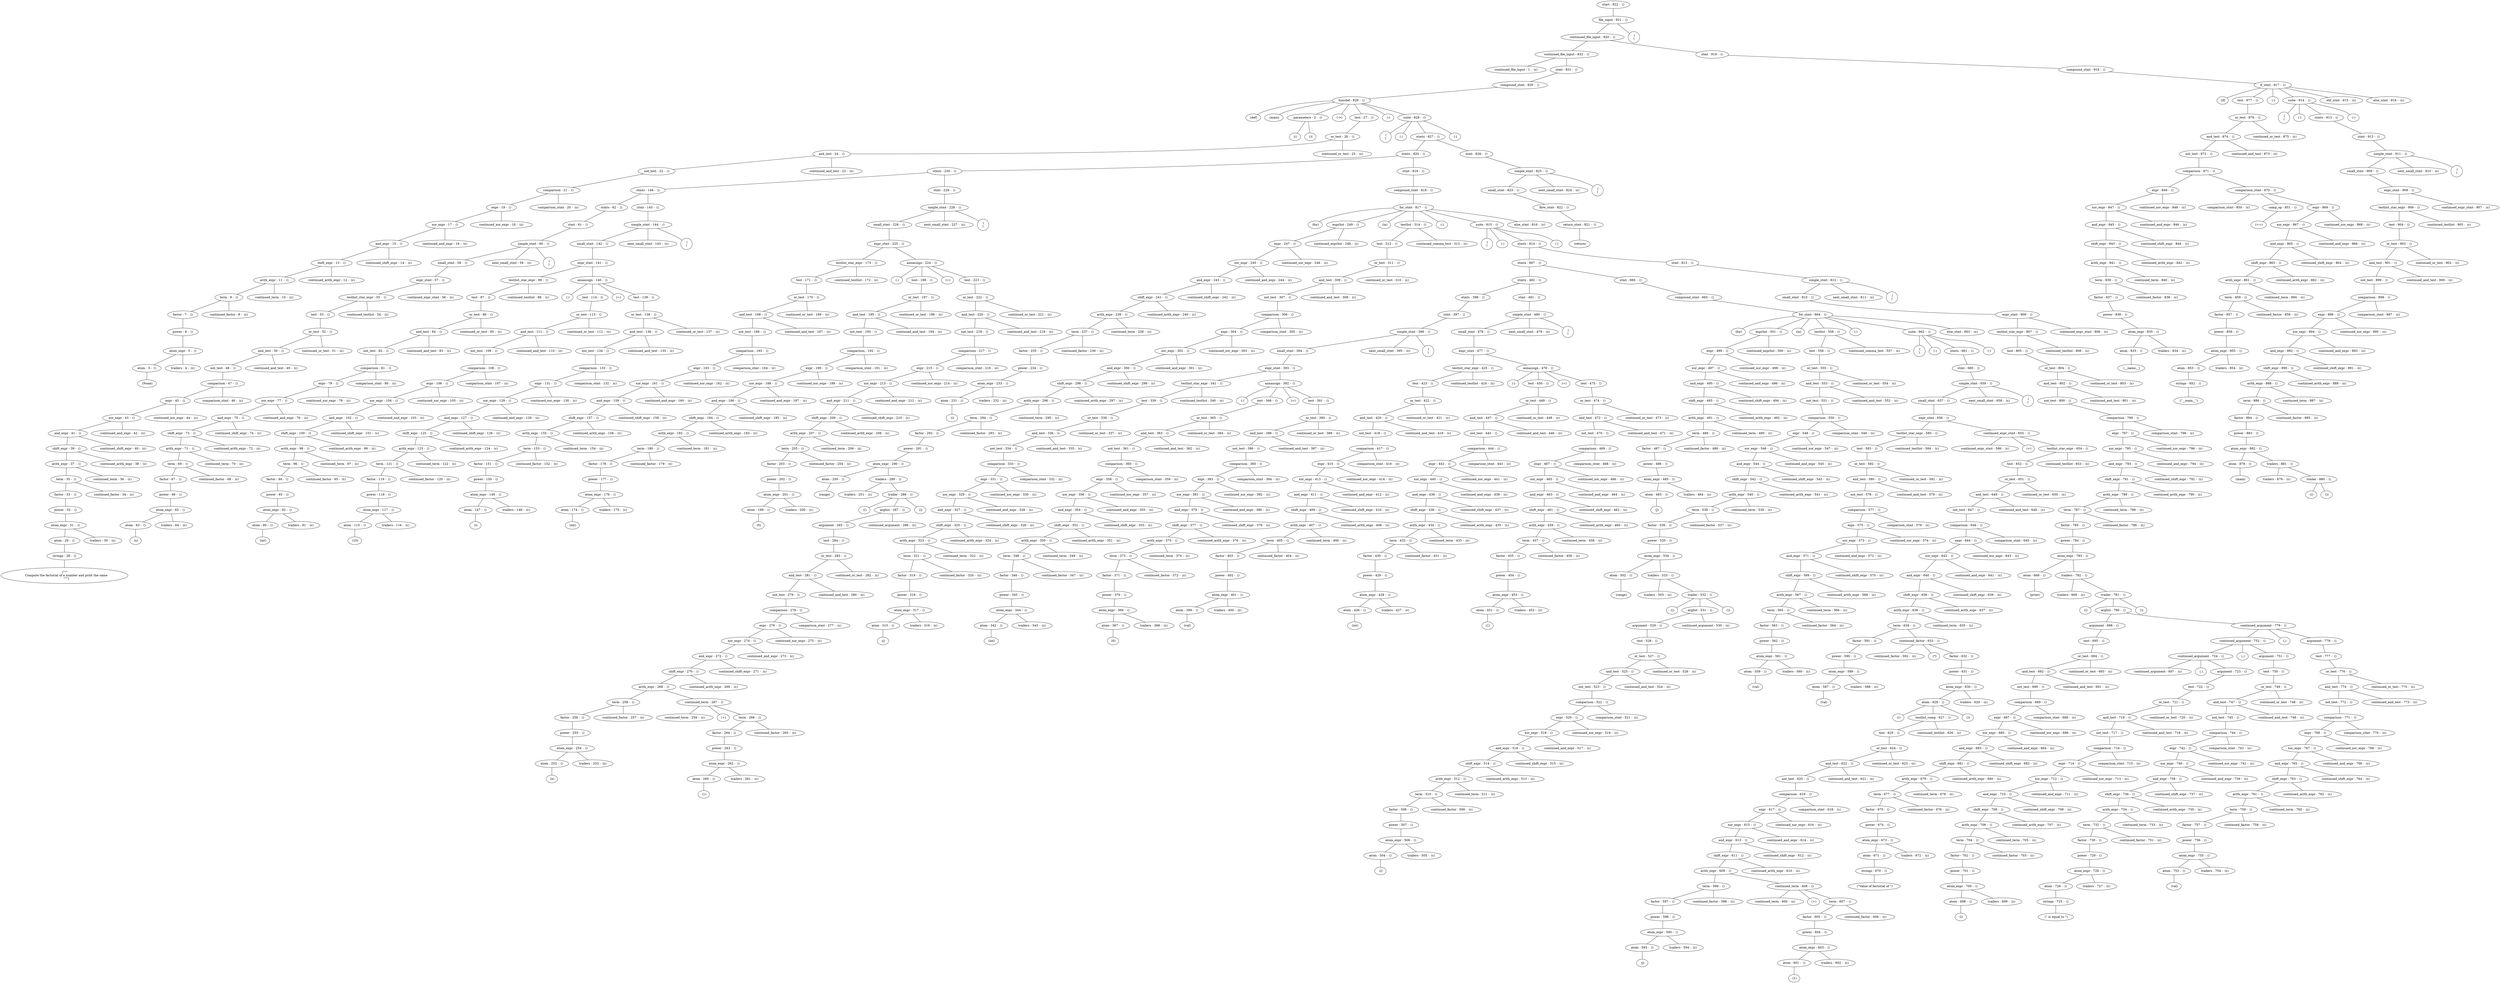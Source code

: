 Graph {
node1 [label="start - 922 -  ()"];
node2 [label="file_input - 921 -  ()"];
node3 [label="continued_file_input - 920 -  ()"];
node4 [label="continued_file_input - 832 -  ()"];
node5 [label="continued_file_input - 1 -  (ε)"];
node6 [label="stmt - 831 -  ()"];
node7 [label="compound_stmt - 830 -  ()"];
node8 [label="funcdef - 829 -  ()"];
node9 [label=" (def)"];
node10 [label=" (main)"];
node11 [label="parameters - 2 -  ()"];
node12 [label=" (()"];
node13 [label=" ())"];
node14 [label=" (->)"];
node15 [label="test - 27 -  ()"];
node16 [label="or_test - 26 -  ()"];
node17 [label="and_test - 24 -  ()"];
node18 [label="not_test - 22 -  ()"];
node19 [label="comparison - 21 -  ()"];
node20 [label="expr - 19 -  ()"];
node21 [label="xor_expr - 17 -  ()"];
node22 [label="and_expr - 15 -  ()"];
node23 [label="shift_expr - 13 -  ()"];
node24 [label="arith_expr - 11 -  ()"];
node25 [label="term - 9 -  ()"];
node26 [label="factor - 7 -  ()"];
node27 [label="power - 6 -  ()"];
node28 [label="atom_expr - 5 -  ()"];
node29 [label="atom - 3 -  ()"];
node30 [label=" (None)"];
node31 [label="trailers - 4 -  (ε)"];
node32 [label="continued_factor - 8 -  (ε)"];
node33 [label="continued_term - 10 -  (ε)"];
node34 [label="continued_arith_expr - 12 -  (ε)"];
node35 [label="continued_shift_expr - 14 -  (ε)"];
node36 [label="continued_and_expr - 16 -  (ε)"];
node37 [label="continued_xor_expr - 18 -  (ε)"];
node38 [label="comparison_stmt - 20 -  (ε)"];
node39 [label="continued_and_test - 23 -  (ε)"];
node40 [label="continued_or_test - 25 -  (ε)"];
node41 [label=" (:)"];
node42 [label="suite - 828 -  ()"];
node43 [label=" (
)"];
node44 [label=" (-)"];
node45 [label="stmts - 827 -  ()"];
node46 [label="stmts - 820 -  ()"];
node47 [label="stmts - 230 -  ()"];
node48 [label="stmts - 146 -  ()"];
node49 [label="stmts - 62 -  ()"];
node50 [label="stmt - 61 -  ()"];
node51 [label="simple_stmt - 60 -  ()"];
node52 [label="small_stmt - 58 -  ()"];
node53 [label="expr_stmt - 57 -  ()"];
node54 [label="testlist_star_expr - 55 -  ()"];
node55 [label="test - 53 -  ()"];
node56 [label="or_test - 52 -  ()"];
node57 [label="and_test - 50 -  ()"];
node58 [label="not_test - 48 -  ()"];
node59 [label="comparison - 47 -  ()"];
node60 [label="expr - 45 -  ()"];
node61 [label="xor_expr - 43 -  ()"];
node62 [label="and_expr - 41 -  ()"];
node63 [label="shift_expr - 39 -  ()"];
node64 [label="arith_expr - 37 -  ()"];
node65 [label="term - 35 -  ()"];
node66 [label="factor - 33 -  ()"];
node67 [label="power - 32 -  ()"];
node68 [label="atom_expr - 31 -  ()"];
node69 [label="atom - 29 -  ()"];
node70 [label="strings - 28 -  ()"];
node71 [label=" (&quot;&quot;&quot;
    Compute the factorial of a number and print the same
    &quot;&quot;&quot;)"];
node72 [label="trailers - 30 -  (ε)"];
node73 [label="continued_factor - 34 -  (ε)"];
node74 [label="continued_term - 36 -  (ε)"];
node75 [label="continued_arith_expr - 38 -  (ε)"];
node76 [label="continued_shift_expr - 40 -  (ε)"];
node77 [label="continued_and_expr - 42 -  (ε)"];
node78 [label="continued_xor_expr - 44 -  (ε)"];
node79 [label="comparison_stmt - 46 -  (ε)"];
node80 [label="continued_and_test - 49 -  (ε)"];
node81 [label="continued_or_test - 51 -  (ε)"];
node82 [label="continued_testlist - 54 -  (ε)"];
node83 [label="continued_expr_stmt - 56 -  (ε)"];
node84 [label="next_small_stmt - 59 -  (ε)"];
node85 [label=" (
)"];
node86 [label="stmt - 145 -  ()"];
node87 [label="simple_stmt - 144 -  ()"];
node88 [label="small_stmt - 142 -  ()"];
node89 [label="expr_stmt - 141 -  ()"];
node90 [label="testlist_star_expr - 89 -  ()"];
node91 [label="test - 87 -  ()"];
node92 [label="or_test - 86 -  ()"];
node93 [label="and_test - 84 -  ()"];
node94 [label="not_test - 82 -  ()"];
node95 [label="comparison - 81 -  ()"];
node96 [label="expr - 79 -  ()"];
node97 [label="xor_expr - 77 -  ()"];
node98 [label="and_expr - 75 -  ()"];
node99 [label="shift_expr - 73 -  ()"];
node100 [label="arith_expr - 71 -  ()"];
node101 [label="term - 69 -  ()"];
node102 [label="factor - 67 -  ()"];
node103 [label="power - 66 -  ()"];
node104 [label="atom_expr - 65 -  ()"];
node105 [label="atom - 63 -  ()"];
node106 [label=" (x)"];
node107 [label="trailers - 64 -  (ε)"];
node108 [label="continued_factor - 68 -  (ε)"];
node109 [label="continued_term - 70 -  (ε)"];
node110 [label="continued_arith_expr - 72 -  (ε)"];
node111 [label="continued_shift_expr - 74 -  (ε)"];
node112 [label="continued_and_expr - 76 -  (ε)"];
node113 [label="continued_xor_expr - 78 -  (ε)"];
node114 [label="comparison_stmt - 80 -  (ε)"];
node115 [label="continued_and_test - 83 -  (ε)"];
node116 [label="continued_or_test - 85 -  (ε)"];
node117 [label="continued_testlist - 88 -  (ε)"];
node118 [label="annassign - 140 -  ()"];
node119 [label=" (:)"];
node120 [label="test - 114 -  ()"];
node121 [label="or_test - 113 -  ()"];
node122 [label="and_test - 111 -  ()"];
node123 [label="not_test - 109 -  ()"];
node124 [label="comparison - 108 -  ()"];
node125 [label="expr - 106 -  ()"];
node126 [label="xor_expr - 104 -  ()"];
node127 [label="and_expr - 102 -  ()"];
node128 [label="shift_expr - 100 -  ()"];
node129 [label="arith_expr - 98 -  ()"];
node130 [label="term - 96 -  ()"];
node131 [label="factor - 94 -  ()"];
node132 [label="power - 93 -  ()"];
node133 [label="atom_expr - 92 -  ()"];
node134 [label="atom - 90 -  ()"];
node135 [label=" (int)"];
node136 [label="trailers - 91 -  (ε)"];
node137 [label="continued_factor - 95 -  (ε)"];
node138 [label="continued_term - 97 -  (ε)"];
node139 [label="continued_arith_expr - 99 -  (ε)"];
node140 [label="continued_shift_expr - 101 -  (ε)"];
node141 [label="continued_and_expr - 103 -  (ε)"];
node142 [label="continued_xor_expr - 105 -  (ε)"];
node143 [label="comparison_stmt - 107 -  (ε)"];
node144 [label="continued_and_test - 110 -  (ε)"];
node145 [label="continued_or_test - 112 -  (ε)"];
node146 [label=" (=)"];
node147 [label="test - 139 -  ()"];
node148 [label="or_test - 138 -  ()"];
node149 [label="and_test - 136 -  ()"];
node150 [label="not_test - 134 -  ()"];
node151 [label="comparison - 133 -  ()"];
node152 [label="expr - 131 -  ()"];
node153 [label="xor_expr - 129 -  ()"];
node154 [label="and_expr - 127 -  ()"];
node155 [label="shift_expr - 125 -  ()"];
node156 [label="arith_expr - 123 -  ()"];
node157 [label="term - 121 -  ()"];
node158 [label="factor - 119 -  ()"];
node159 [label="power - 118 -  ()"];
node160 [label="atom_expr - 117 -  ()"];
node161 [label="atom - 115 -  ()"];
node162 [label=" (10)"];
node163 [label="trailers - 116 -  (ε)"];
node164 [label="continued_factor - 120 -  (ε)"];
node165 [label="continued_term - 122 -  (ε)"];
node166 [label="continued_arith_expr - 124 -  (ε)"];
node167 [label="continued_shift_expr - 126 -  (ε)"];
node168 [label="continued_and_expr - 128 -  (ε)"];
node169 [label="continued_xor_expr - 130 -  (ε)"];
node170 [label="comparison_stmt - 132 -  (ε)"];
node171 [label="continued_and_test - 135 -  (ε)"];
node172 [label="continued_or_test - 137 -  (ε)"];
node173 [label="next_small_stmt - 143 -  (ε)"];
node174 [label=" (
)"];
node175 [label="stmt - 229 -  ()"];
node176 [label="simple_stmt - 228 -  ()"];
node177 [label="small_stmt - 226 -  ()"];
node178 [label="expr_stmt - 225 -  ()"];
node179 [label="testlist_star_expr - 173 -  ()"];
node180 [label="test - 171 -  ()"];
node181 [label="or_test - 170 -  ()"];
node182 [label="and_test - 168 -  ()"];
node183 [label="not_test - 166 -  ()"];
node184 [label="comparison - 165 -  ()"];
node185 [label="expr - 163 -  ()"];
node186 [label="xor_expr - 161 -  ()"];
node187 [label="and_expr - 159 -  ()"];
node188 [label="shift_expr - 157 -  ()"];
node189 [label="arith_expr - 155 -  ()"];
node190 [label="term - 153 -  ()"];
node191 [label="factor - 151 -  ()"];
node192 [label="power - 150 -  ()"];
node193 [label="atom_expr - 149 -  ()"];
node194 [label="atom - 147 -  ()"];
node195 [label=" (i)"];
node196 [label="trailers - 148 -  (ε)"];
node197 [label="continued_factor - 152 -  (ε)"];
node198 [label="continued_term - 154 -  (ε)"];
node199 [label="continued_arith_expr - 156 -  (ε)"];
node200 [label="continued_shift_expr - 158 -  (ε)"];
node201 [label="continued_and_expr - 160 -  (ε)"];
node202 [label="continued_xor_expr - 162 -  (ε)"];
node203 [label="comparison_stmt - 164 -  (ε)"];
node204 [label="continued_and_test - 167 -  (ε)"];
node205 [label="continued_or_test - 169 -  (ε)"];
node206 [label="continued_testlist - 172 -  (ε)"];
node207 [label="annassign - 224 -  ()"];
node208 [label=" (:)"];
node209 [label="test - 198 -  ()"];
node210 [label="or_test - 197 -  ()"];
node211 [label="and_test - 195 -  ()"];
node212 [label="not_test - 193 -  ()"];
node213 [label="comparison - 192 -  ()"];
node214 [label="expr - 190 -  ()"];
node215 [label="xor_expr - 188 -  ()"];
node216 [label="and_expr - 186 -  ()"];
node217 [label="shift_expr - 184 -  ()"];
node218 [label="arith_expr - 182 -  ()"];
node219 [label="term - 180 -  ()"];
node220 [label="factor - 178 -  ()"];
node221 [label="power - 177 -  ()"];
node222 [label="atom_expr - 176 -  ()"];
node223 [label="atom - 174 -  ()"];
node224 [label=" (int)"];
node225 [label="trailers - 175 -  (ε)"];
node226 [label="continued_factor - 179 -  (ε)"];
node227 [label="continued_term - 181 -  (ε)"];
node228 [label="continued_arith_expr - 183 -  (ε)"];
node229 [label="continued_shift_expr - 185 -  (ε)"];
node230 [label="continued_and_expr - 187 -  (ε)"];
node231 [label="continued_xor_expr - 189 -  (ε)"];
node232 [label="comparison_stmt - 191 -  (ε)"];
node233 [label="continued_and_test - 194 -  (ε)"];
node234 [label="continued_or_test - 196 -  (ε)"];
node235 [label=" (=)"];
node236 [label="test - 223 -  ()"];
node237 [label="or_test - 222 -  ()"];
node238 [label="and_test - 220 -  ()"];
node239 [label="not_test - 218 -  ()"];
node240 [label="comparison - 217 -  ()"];
node241 [label="expr - 215 -  ()"];
node242 [label="xor_expr - 213 -  ()"];
node243 [label="and_expr - 211 -  ()"];
node244 [label="shift_expr - 209 -  ()"];
node245 [label="arith_expr - 207 -  ()"];
node246 [label="term - 205 -  ()"];
node247 [label="factor - 203 -  ()"];
node248 [label="power - 202 -  ()"];
node249 [label="atom_expr - 201 -  ()"];
node250 [label="atom - 199 -  ()"];
node251 [label=" (0)"];
node252 [label="trailers - 200 -  (ε)"];
node253 [label="continued_factor - 204 -  (ε)"];
node254 [label="continued_term - 206 -  (ε)"];
node255 [label="continued_arith_expr - 208 -  (ε)"];
node256 [label="continued_shift_expr - 210 -  (ε)"];
node257 [label="continued_and_expr - 212 -  (ε)"];
node258 [label="continued_xor_expr - 214 -  (ε)"];
node259 [label="comparison_stmt - 216 -  (ε)"];
node260 [label="continued_and_test - 219 -  (ε)"];
node261 [label="continued_or_test - 221 -  (ε)"];
node262 [label="next_small_stmt - 227 -  (ε)"];
node263 [label=" (
)"];
node264 [label="stmt - 819 -  ()"];
node265 [label="compound_stmt - 818 -  ()"];
node266 [label="for_stmt - 817 -  ()"];
node267 [label=" (for)"];
node268 [label="exprlist - 249 -  ()"];
node269 [label="expr - 247 -  ()"];
node270 [label="xor_expr - 245 -  ()"];
node271 [label="and_expr - 243 -  ()"];
node272 [label="shift_expr - 241 -  ()"];
node273 [label="arith_expr - 239 -  ()"];
node274 [label="term - 237 -  ()"];
node275 [label="factor - 235 -  ()"];
node276 [label="power - 234 -  ()"];
node277 [label="atom_expr - 233 -  ()"];
node278 [label="atom - 231 -  ()"];
node279 [label=" (i)"];
node280 [label="trailers - 232 -  (ε)"];
node281 [label="continued_factor - 236 -  (ε)"];
node282 [label="continued_term - 238 -  (ε)"];
node283 [label="continued_arith_expr - 240 -  (ε)"];
node284 [label="continued_shift_expr - 242 -  (ε)"];
node285 [label="continued_and_expr - 244 -  (ε)"];
node286 [label="continued_xor_expr - 246 -  (ε)"];
node287 [label="continued_exprlist - 248 -  (ε)"];
node288 [label=" (in)"];
node289 [label="testlist - 314 -  ()"];
node290 [label="test - 312 -  ()"];
node291 [label="or_test - 311 -  ()"];
node292 [label="and_test - 309 -  ()"];
node293 [label="not_test - 307 -  ()"];
node294 [label="comparison - 306 -  ()"];
node295 [label="expr - 304 -  ()"];
node296 [label="xor_expr - 302 -  ()"];
node297 [label="and_expr - 300 -  ()"];
node298 [label="shift_expr - 298 -  ()"];
node299 [label="arith_expr - 296 -  ()"];
node300 [label="term - 294 -  ()"];
node301 [label="factor - 292 -  ()"];
node302 [label="power - 291 -  ()"];
node303 [label="atom_expr - 290 -  ()"];
node304 [label="atom - 250 -  ()"];
node305 [label=" (range)"];
node306 [label="trailers - 289 -  ()"];
node307 [label="trailers - 251 -  (ε)"];
node308 [label="trailer - 288 -  ()"];
node309 [label=" (()"];
node310 [label="arglist - 287 -  ()"];
node311 [label="argument - 285 -  ()"];
node312 [label="test - 284 -  ()"];
node313 [label="or_test - 283 -  ()"];
node314 [label="and_test - 281 -  ()"];
node315 [label="not_test - 279 -  ()"];
node316 [label="comparison - 278 -  ()"];
node317 [label="expr - 276 -  ()"];
node318 [label="xor_expr - 274 -  ()"];
node319 [label="and_expr - 272 -  ()"];
node320 [label="shift_expr - 270 -  ()"];
node321 [label="arith_expr - 268 -  ()"];
node322 [label="term - 258 -  ()"];
node323 [label="factor - 256 -  ()"];
node324 [label="power - 255 -  ()"];
node325 [label="atom_expr - 254 -  ()"];
node326 [label="atom - 252 -  ()"];
node327 [label=" (x)"];
node328 [label="trailers - 253 -  (ε)"];
node329 [label="continued_factor - 257 -  (ε)"];
node330 [label="continued_term - 267 -  ()"];
node331 [label="continued_term - 259 -  (ε)"];
node332 [label=" (+)"];
node333 [label="term - 266 -  ()"];
node334 [label="factor - 264 -  ()"];
node335 [label="power - 263 -  ()"];
node336 [label="atom_expr - 262 -  ()"];
node337 [label="atom - 260 -  ()"];
node338 [label=" (1)"];
node339 [label="trailers - 261 -  (ε)"];
node340 [label="continued_factor - 265 -  (ε)"];
node341 [label="continued_arith_expr - 269 -  (ε)"];
node342 [label="continued_shift_expr - 271 -  (ε)"];
node343 [label="continued_and_expr - 273 -  (ε)"];
node344 [label="continued_xor_expr - 275 -  (ε)"];
node345 [label="comparison_stmt - 277 -  (ε)"];
node346 [label="continued_and_test - 280 -  (ε)"];
node347 [label="continued_or_test - 282 -  (ε)"];
node348 [label="continued_argument - 286 -  (ε)"];
node349 [label=" ())"];
node350 [label="continued_factor - 293 -  (ε)"];
node351 [label="continued_term - 295 -  (ε)"];
node352 [label="continued_arith_expr - 297 -  (ε)"];
node353 [label="continued_shift_expr - 299 -  (ε)"];
node354 [label="continued_and_expr - 301 -  (ε)"];
node355 [label="continued_xor_expr - 303 -  (ε)"];
node356 [label="comparison_stmt - 305 -  (ε)"];
node357 [label="continued_and_test - 308 -  (ε)"];
node358 [label="continued_or_test - 310 -  (ε)"];
node359 [label="continued_comma_test - 313 -  (ε)"];
node360 [label=" (:)"];
node361 [label="suite - 815 -  ()"];
node362 [label=" (
)"];
node363 [label=" (-)"];
node364 [label="stmts - 814 -  ()"];
node365 [label="stmts - 667 -  ()"];
node366 [label="stmts - 482 -  ()"];
node367 [label="stmts - 398 -  ()"];
node368 [label="stmt - 397 -  ()"];
node369 [label="simple_stmt - 396 -  ()"];
node370 [label="small_stmt - 394 -  ()"];
node371 [label="expr_stmt - 393 -  ()"];
node372 [label="testlist_star_expr - 341 -  ()"];
node373 [label="test - 339 -  ()"];
node374 [label="or_test - 338 -  ()"];
node375 [label="and_test - 336 -  ()"];
node376 [label="not_test - 334 -  ()"];
node377 [label="comparison - 333 -  ()"];
node378 [label="expr - 331 -  ()"];
node379 [label="xor_expr - 329 -  ()"];
node380 [label="and_expr - 327 -  ()"];
node381 [label="shift_expr - 325 -  ()"];
node382 [label="arith_expr - 323 -  ()"];
node383 [label="term - 321 -  ()"];
node384 [label="factor - 319 -  ()"];
node385 [label="power - 318 -  ()"];
node386 [label="atom_expr - 317 -  ()"];
node387 [label="atom - 315 -  ()"];
node388 [label=" (j)"];
node389 [label="trailers - 316 -  (ε)"];
node390 [label="continued_factor - 320 -  (ε)"];
node391 [label="continued_term - 322 -  (ε)"];
node392 [label="continued_arith_expr - 324 -  (ε)"];
node393 [label="continued_shift_expr - 326 -  (ε)"];
node394 [label="continued_and_expr - 328 -  (ε)"];
node395 [label="continued_xor_expr - 330 -  (ε)"];
node396 [label="comparison_stmt - 332 -  (ε)"];
node397 [label="continued_and_test - 335 -  (ε)"];
node398 [label="continued_or_test - 337 -  (ε)"];
node399 [label="continued_testlist - 340 -  (ε)"];
node400 [label="annassign - 392 -  ()"];
node401 [label=" (:)"];
node402 [label="test - 366 -  ()"];
node403 [label="or_test - 365 -  ()"];
node404 [label="and_test - 363 -  ()"];
node405 [label="not_test - 361 -  ()"];
node406 [label="comparison - 360 -  ()"];
node407 [label="expr - 358 -  ()"];
node408 [label="xor_expr - 356 -  ()"];
node409 [label="and_expr - 354 -  ()"];
node410 [label="shift_expr - 352 -  ()"];
node411 [label="arith_expr - 350 -  ()"];
node412 [label="term - 348 -  ()"];
node413 [label="factor - 346 -  ()"];
node414 [label="power - 345 -  ()"];
node415 [label="atom_expr - 344 -  ()"];
node416 [label="atom - 342 -  ()"];
node417 [label=" (int)"];
node418 [label="trailers - 343 -  (ε)"];
node419 [label="continued_factor - 347 -  (ε)"];
node420 [label="continued_term - 349 -  (ε)"];
node421 [label="continued_arith_expr - 351 -  (ε)"];
node422 [label="continued_shift_expr - 353 -  (ε)"];
node423 [label="continued_and_expr - 355 -  (ε)"];
node424 [label="continued_xor_expr - 357 -  (ε)"];
node425 [label="comparison_stmt - 359 -  (ε)"];
node426 [label="continued_and_test - 362 -  (ε)"];
node427 [label="continued_or_test - 364 -  (ε)"];
node428 [label=" (=)"];
node429 [label="test - 391 -  ()"];
node430 [label="or_test - 390 -  ()"];
node431 [label="and_test - 388 -  ()"];
node432 [label="not_test - 386 -  ()"];
node433 [label="comparison - 385 -  ()"];
node434 [label="expr - 383 -  ()"];
node435 [label="xor_expr - 381 -  ()"];
node436 [label="and_expr - 379 -  ()"];
node437 [label="shift_expr - 377 -  ()"];
node438 [label="arith_expr - 375 -  ()"];
node439 [label="term - 373 -  ()"];
node440 [label="factor - 371 -  ()"];
node441 [label="power - 370 -  ()"];
node442 [label="atom_expr - 369 -  ()"];
node443 [label="atom - 367 -  ()"];
node444 [label=" (0)"];
node445 [label="trailers - 368 -  (ε)"];
node446 [label="continued_factor - 372 -  (ε)"];
node447 [label="continued_term - 374 -  (ε)"];
node448 [label="continued_arith_expr - 376 -  (ε)"];
node449 [label="continued_shift_expr - 378 -  (ε)"];
node450 [label="continued_and_expr - 380 -  (ε)"];
node451 [label="continued_xor_expr - 382 -  (ε)"];
node452 [label="comparison_stmt - 384 -  (ε)"];
node453 [label="continued_and_test - 387 -  (ε)"];
node454 [label="continued_or_test - 389 -  (ε)"];
node455 [label="next_small_stmt - 395 -  (ε)"];
node456 [label=" (
)"];
node457 [label="stmt - 481 -  ()"];
node458 [label="simple_stmt - 480 -  ()"];
node459 [label="small_stmt - 478 -  ()"];
node460 [label="expr_stmt - 477 -  ()"];
node461 [label="testlist_star_expr - 425 -  ()"];
node462 [label="test - 423 -  ()"];
node463 [label="or_test - 422 -  ()"];
node464 [label="and_test - 420 -  ()"];
node465 [label="not_test - 418 -  ()"];
node466 [label="comparison - 417 -  ()"];
node467 [label="expr - 415 -  ()"];
node468 [label="xor_expr - 413 -  ()"];
node469 [label="and_expr - 411 -  ()"];
node470 [label="shift_expr - 409 -  ()"];
node471 [label="arith_expr - 407 -  ()"];
node472 [label="term - 405 -  ()"];
node473 [label="factor - 403 -  ()"];
node474 [label="power - 402 -  ()"];
node475 [label="atom_expr - 401 -  ()"];
node476 [label="atom - 399 -  ()"];
node477 [label=" (val)"];
node478 [label="trailers - 400 -  (ε)"];
node479 [label="continued_factor - 404 -  (ε)"];
node480 [label="continued_term - 406 -  (ε)"];
node481 [label="continued_arith_expr - 408 -  (ε)"];
node482 [label="continued_shift_expr - 410 -  (ε)"];
node483 [label="continued_and_expr - 412 -  (ε)"];
node484 [label="continued_xor_expr - 414 -  (ε)"];
node485 [label="comparison_stmt - 416 -  (ε)"];
node486 [label="continued_and_test - 419 -  (ε)"];
node487 [label="continued_or_test - 421 -  (ε)"];
node488 [label="continued_testlist - 424 -  (ε)"];
node489 [label="annassign - 476 -  ()"];
node490 [label=" (:)"];
node491 [label="test - 450 -  ()"];
node492 [label="or_test - 449 -  ()"];
node493 [label="and_test - 447 -  ()"];
node494 [label="not_test - 445 -  ()"];
node495 [label="comparison - 444 -  ()"];
node496 [label="expr - 442 -  ()"];
node497 [label="xor_expr - 440 -  ()"];
node498 [label="and_expr - 438 -  ()"];
node499 [label="shift_expr - 436 -  ()"];
node500 [label="arith_expr - 434 -  ()"];
node501 [label="term - 432 -  ()"];
node502 [label="factor - 430 -  ()"];
node503 [label="power - 429 -  ()"];
node504 [label="atom_expr - 428 -  ()"];
node505 [label="atom - 426 -  ()"];
node506 [label=" (int)"];
node507 [label="trailers - 427 -  (ε)"];
node508 [label="continued_factor - 431 -  (ε)"];
node509 [label="continued_term - 433 -  (ε)"];
node510 [label="continued_arith_expr - 435 -  (ε)"];
node511 [label="continued_shift_expr - 437 -  (ε)"];
node512 [label="continued_and_expr - 439 -  (ε)"];
node513 [label="continued_xor_expr - 441 -  (ε)"];
node514 [label="comparison_stmt - 443 -  (ε)"];
node515 [label="continued_and_test - 446 -  (ε)"];
node516 [label="continued_or_test - 448 -  (ε)"];
node517 [label=" (=)"];
node518 [label="test - 475 -  ()"];
node519 [label="or_test - 474 -  ()"];
node520 [label="and_test - 472 -  ()"];
node521 [label="not_test - 470 -  ()"];
node522 [label="comparison - 469 -  ()"];
node523 [label="expr - 467 -  ()"];
node524 [label="xor_expr - 465 -  ()"];
node525 [label="and_expr - 463 -  ()"];
node526 [label="shift_expr - 461 -  ()"];
node527 [label="arith_expr - 459 -  ()"];
node528 [label="term - 457 -  ()"];
node529 [label="factor - 455 -  ()"];
node530 [label="power - 454 -  ()"];
node531 [label="atom_expr - 453 -  ()"];
node532 [label="atom - 451 -  ()"];
node533 [label=" (1)"];
node534 [label="trailers - 452 -  (ε)"];
node535 [label="continued_factor - 456 -  (ε)"];
node536 [label="continued_term - 458 -  (ε)"];
node537 [label="continued_arith_expr - 460 -  (ε)"];
node538 [label="continued_shift_expr - 462 -  (ε)"];
node539 [label="continued_and_expr - 464 -  (ε)"];
node540 [label="continued_xor_expr - 466 -  (ε)"];
node541 [label="comparison_stmt - 468 -  (ε)"];
node542 [label="continued_and_test - 471 -  (ε)"];
node543 [label="continued_or_test - 473 -  (ε)"];
node544 [label="next_small_stmt - 479 -  (ε)"];
node545 [label=" (
)"];
node546 [label="stmt - 666 -  ()"];
node547 [label="compound_stmt - 665 -  ()"];
node548 [label="for_stmt - 664 -  ()"];
node549 [label=" (for)"];
node550 [label="exprlist - 501 -  ()"];
node551 [label="expr - 499 -  ()"];
node552 [label="xor_expr - 497 -  ()"];
node553 [label="and_expr - 495 -  ()"];
node554 [label="shift_expr - 493 -  ()"];
node555 [label="arith_expr - 491 -  ()"];
node556 [label="term - 489 -  ()"];
node557 [label="factor - 487 -  ()"];
node558 [label="power - 486 -  ()"];
node559 [label="atom_expr - 485 -  ()"];
node560 [label="atom - 483 -  ()"];
node561 [label=" (j)"];
node562 [label="trailers - 484 -  (ε)"];
node563 [label="continued_factor - 488 -  (ε)"];
node564 [label="continued_term - 490 -  (ε)"];
node565 [label="continued_arith_expr - 492 -  (ε)"];
node566 [label="continued_shift_expr - 494 -  (ε)"];
node567 [label="continued_and_expr - 496 -  (ε)"];
node568 [label="continued_xor_expr - 498 -  (ε)"];
node569 [label="continued_exprlist - 500 -  (ε)"];
node570 [label=" (in)"];
node571 [label="testlist - 558 -  ()"];
node572 [label="test - 556 -  ()"];
node573 [label="or_test - 555 -  ()"];
node574 [label="and_test - 553 -  ()"];
node575 [label="not_test - 551 -  ()"];
node576 [label="comparison - 550 -  ()"];
node577 [label="expr - 548 -  ()"];
node578 [label="xor_expr - 546 -  ()"];
node579 [label="and_expr - 544 -  ()"];
node580 [label="shift_expr - 542 -  ()"];
node581 [label="arith_expr - 540 -  ()"];
node582 [label="term - 538 -  ()"];
node583 [label="factor - 536 -  ()"];
node584 [label="power - 535 -  ()"];
node585 [label="atom_expr - 534 -  ()"];
node586 [label="atom - 502 -  ()"];
node587 [label=" (range)"];
node588 [label="trailers - 533 -  ()"];
node589 [label="trailers - 503 -  (ε)"];
node590 [label="trailer - 532 -  ()"];
node591 [label=" (()"];
node592 [label="arglist - 531 -  ()"];
node593 [label="argument - 529 -  ()"];
node594 [label="test - 528 -  ()"];
node595 [label="or_test - 527 -  ()"];
node596 [label="and_test - 525 -  ()"];
node597 [label="not_test - 523 -  ()"];
node598 [label="comparison - 522 -  ()"];
node599 [label="expr - 520 -  ()"];
node600 [label="xor_expr - 518 -  ()"];
node601 [label="and_expr - 516 -  ()"];
node602 [label="shift_expr - 514 -  ()"];
node603 [label="arith_expr - 512 -  ()"];
node604 [label="term - 510 -  ()"];
node605 [label="factor - 508 -  ()"];
node606 [label="power - 507 -  ()"];
node607 [label="atom_expr - 506 -  ()"];
node608 [label="atom - 504 -  ()"];
node609 [label=" (i)"];
node610 [label="trailers - 505 -  (ε)"];
node611 [label="continued_factor - 509 -  (ε)"];
node612 [label="continued_term - 511 -  (ε)"];
node613 [label="continued_arith_expr - 513 -  (ε)"];
node614 [label="continued_shift_expr - 515 -  (ε)"];
node615 [label="continued_and_expr - 517 -  (ε)"];
node616 [label="continued_xor_expr - 519 -  (ε)"];
node617 [label="comparison_stmt - 521 -  (ε)"];
node618 [label="continued_and_test - 524 -  (ε)"];
node619 [label="continued_or_test - 526 -  (ε)"];
node620 [label="continued_argument - 530 -  (ε)"];
node621 [label=" ())"];
node622 [label="continued_factor - 537 -  (ε)"];
node623 [label="continued_term - 539 -  (ε)"];
node624 [label="continued_arith_expr - 541 -  (ε)"];
node625 [label="continued_shift_expr - 543 -  (ε)"];
node626 [label="continued_and_expr - 545 -  (ε)"];
node627 [label="continued_xor_expr - 547 -  (ε)"];
node628 [label="comparison_stmt - 549 -  (ε)"];
node629 [label="continued_and_test - 552 -  (ε)"];
node630 [label="continued_or_test - 554 -  (ε)"];
node631 [label="continued_comma_test - 557 -  (ε)"];
node632 [label=" (:)"];
node633 [label="suite - 662 -  ()"];
node634 [label=" (
)"];
node635 [label=" (-)"];
node636 [label="stmts - 661 -  ()"];
node637 [label="stmt - 660 -  ()"];
node638 [label="simple_stmt - 659 -  ()"];
node639 [label="small_stmt - 657 -  ()"];
node640 [label="expr_stmt - 656 -  ()"];
node641 [label="testlist_star_expr - 585 -  ()"];
node642 [label="test - 583 -  ()"];
node643 [label="or_test - 582 -  ()"];
node644 [label="and_test - 580 -  ()"];
node645 [label="not_test - 578 -  ()"];
node646 [label="comparison - 577 -  ()"];
node647 [label="expr - 575 -  ()"];
node648 [label="xor_expr - 573 -  ()"];
node649 [label="and_expr - 571 -  ()"];
node650 [label="shift_expr - 569 -  ()"];
node651 [label="arith_expr - 567 -  ()"];
node652 [label="term - 565 -  ()"];
node653 [label="factor - 563 -  ()"];
node654 [label="power - 562 -  ()"];
node655 [label="atom_expr - 561 -  ()"];
node656 [label="atom - 559 -  ()"];
node657 [label=" (val)"];
node658 [label="trailers - 560 -  (ε)"];
node659 [label="continued_factor - 564 -  (ε)"];
node660 [label="continued_term - 566 -  (ε)"];
node661 [label="continued_arith_expr - 568 -  (ε)"];
node662 [label="continued_shift_expr - 570 -  (ε)"];
node663 [label="continued_and_expr - 572 -  (ε)"];
node664 [label="continued_xor_expr - 574 -  (ε)"];
node665 [label="comparison_stmt - 576 -  (ε)"];
node666 [label="continued_and_test - 579 -  (ε)"];
node667 [label="continued_or_test - 581 -  (ε)"];
node668 [label="continued_testlist - 584 -  (ε)"];
node669 [label="continued_expr_stmt - 655 -  ()"];
node670 [label="continued_expr_stmt - 586 -  (ε)"];
node671 [label=" (=)"];
node672 [label="testlist_star_expr - 654 -  ()"];
node673 [label="test - 652 -  ()"];
node674 [label="or_test - 651 -  ()"];
node675 [label="and_test - 649 -  ()"];
node676 [label="not_test - 647 -  ()"];
node677 [label="comparison - 646 -  ()"];
node678 [label="expr - 644 -  ()"];
node679 [label="xor_expr - 642 -  ()"];
node680 [label="and_expr - 640 -  ()"];
node681 [label="shift_expr - 638 -  ()"];
node682 [label="arith_expr - 636 -  ()"];
node683 [label="term - 634 -  ()"];
node684 [label="factor - 591 -  ()"];
node685 [label="power - 590 -  ()"];
node686 [label="atom_expr - 589 -  ()"];
node687 [label="atom - 587 -  ()"];
node688 [label=" (val)"];
node689 [label="trailers - 588 -  (ε)"];
node690 [label="continued_factor - 633 -  ()"];
node691 [label="continued_factor - 592 -  (ε)"];
node692 [label=" (*)"];
node693 [label="factor - 632 -  ()"];
node694 [label="power - 631 -  ()"];
node695 [label="atom_expr - 630 -  ()"];
node696 [label="atom - 628 -  ()"];
node697 [label=" (()"];
node698 [label="testlist_comp - 627 -  ()"];
node699 [label="test - 625 -  ()"];
node700 [label="or_test - 624 -  ()"];
node701 [label="and_test - 622 -  ()"];
node702 [label="not_test - 620 -  ()"];
node703 [label="comparison - 619 -  ()"];
node704 [label="expr - 617 -  ()"];
node705 [label="xor_expr - 615 -  ()"];
node706 [label="and_expr - 613 -  ()"];
node707 [label="shift_expr - 611 -  ()"];
node708 [label="arith_expr - 609 -  ()"];
node709 [label="term - 599 -  ()"];
node710 [label="factor - 597 -  ()"];
node711 [label="power - 596 -  ()"];
node712 [label="atom_expr - 595 -  ()"];
node713 [label="atom - 593 -  ()"];
node714 [label=" (j)"];
node715 [label="trailers - 594 -  (ε)"];
node716 [label="continued_factor - 598 -  (ε)"];
node717 [label="continued_term - 608 -  ()"];
node718 [label="continued_term - 600 -  (ε)"];
node719 [label=" (+)"];
node720 [label="term - 607 -  ()"];
node721 [label="factor - 605 -  ()"];
node722 [label="power - 604 -  ()"];
node723 [label="atom_expr - 603 -  ()"];
node724 [label="atom - 601 -  ()"];
node725 [label=" (1)"];
node726 [label="trailers - 602 -  (ε)"];
node727 [label="continued_factor - 606 -  (ε)"];
node728 [label="continued_arith_expr - 610 -  (ε)"];
node729 [label="continued_shift_expr - 612 -  (ε)"];
node730 [label="continued_and_expr - 614 -  (ε)"];
node731 [label="continued_xor_expr - 616 -  (ε)"];
node732 [label="comparison_stmt - 618 -  (ε)"];
node733 [label="continued_and_test - 621 -  (ε)"];
node734 [label="continued_or_test - 623 -  (ε)"];
node735 [label="continued_testlist - 626 -  (ε)"];
node736 [label=" ())"];
node737 [label="trailers - 629 -  (ε)"];
node738 [label="continued_term - 635 -  (ε)"];
node739 [label="continued_arith_expr - 637 -  (ε)"];
node740 [label="continued_shift_expr - 639 -  (ε)"];
node741 [label="continued_and_expr - 641 -  (ε)"];
node742 [label="continued_xor_expr - 643 -  (ε)"];
node743 [label="comparison_stmt - 645 -  (ε)"];
node744 [label="continued_and_test - 648 -  (ε)"];
node745 [label="continued_or_test - 650 -  (ε)"];
node746 [label="continued_testlist - 653 -  (ε)"];
node747 [label="next_small_stmt - 658 -  (ε)"];
node748 [label=" (
)"];
node749 [label=" (-)"];
node750 [label="else_stmt - 663 -  (ε)"];
node751 [label="stmt - 813 -  ()"];
node752 [label="simple_stmt - 812 -  ()"];
node753 [label="small_stmt - 810 -  ()"];
node754 [label="expr_stmt - 809 -  ()"];
node755 [label="testlist_star_expr - 807 -  ()"];
node756 [label="test - 805 -  ()"];
node757 [label="or_test - 804 -  ()"];
node758 [label="and_test - 802 -  ()"];
node759 [label="not_test - 800 -  ()"];
node760 [label="comparison - 799 -  ()"];
node761 [label="expr - 797 -  ()"];
node762 [label="xor_expr - 795 -  ()"];
node763 [label="and_expr - 793 -  ()"];
node764 [label="shift_expr - 791 -  ()"];
node765 [label="arith_expr - 789 -  ()"];
node766 [label="term - 787 -  ()"];
node767 [label="factor - 785 -  ()"];
node768 [label="power - 784 -  ()"];
node769 [label="atom_expr - 783 -  ()"];
node770 [label="atom - 668 -  ()"];
node771 [label=" (print)"];
node772 [label="trailers - 782 -  ()"];
node773 [label="trailers - 669 -  (ε)"];
node774 [label="trailer - 781 -  ()"];
node775 [label=" (()"];
node776 [label="arglist - 780 -  ()"];
node777 [label="argument - 696 -  ()"];
node778 [label="test - 695 -  ()"];
node779 [label="or_test - 694 -  ()"];
node780 [label="and_test - 692 -  ()"];
node781 [label="not_test - 690 -  ()"];
node782 [label="comparison - 689 -  ()"];
node783 [label="expr - 687 -  ()"];
node784 [label="xor_expr - 685 -  ()"];
node785 [label="and_expr - 683 -  ()"];
node786 [label="shift_expr - 681 -  ()"];
node787 [label="arith_expr - 679 -  ()"];
node788 [label="term - 677 -  ()"];
node789 [label="factor - 675 -  ()"];
node790 [label="power - 674 -  ()"];
node791 [label="atom_expr - 673 -  ()"];
node792 [label="atom - 671 -  ()"];
node793 [label="strings - 670 -  ()"];
node794 [label=" (&quot;Value of factorial of &quot;)"];
node795 [label="trailers - 672 -  (ε)"];
node796 [label="continued_factor - 676 -  (ε)"];
node797 [label="continued_term - 678 -  (ε)"];
node798 [label="continued_arith_expr - 680 -  (ε)"];
node799 [label="continued_shift_expr - 682 -  (ε)"];
node800 [label="continued_and_expr - 684 -  (ε)"];
node801 [label="continued_xor_expr - 686 -  (ε)"];
node802 [label="comparison_stmt - 688 -  (ε)"];
node803 [label="continued_and_test - 691 -  (ε)"];
node804 [label="continued_or_test - 693 -  (ε)"];
node805 [label="continued_argument - 779 -  ()"];
node806 [label="continued_argument - 752 -  ()"];
node807 [label="continued_argument - 724 -  ()"];
node808 [label="continued_argument - 697 -  (ε)"];
node809 [label=" (,)"];
node810 [label="argument - 723 -  ()"];
node811 [label="test - 722 -  ()"];
node812 [label="or_test - 721 -  ()"];
node813 [label="and_test - 719 -  ()"];
node814 [label="not_test - 717 -  ()"];
node815 [label="comparison - 716 -  ()"];
node816 [label="expr - 714 -  ()"];
node817 [label="xor_expr - 712 -  ()"];
node818 [label="and_expr - 710 -  ()"];
node819 [label="shift_expr - 708 -  ()"];
node820 [label="arith_expr - 706 -  ()"];
node821 [label="term - 704 -  ()"];
node822 [label="factor - 702 -  ()"];
node823 [label="power - 701 -  ()"];
node824 [label="atom_expr - 700 -  ()"];
node825 [label="atom - 698 -  ()"];
node826 [label=" (i)"];
node827 [label="trailers - 699 -  (ε)"];
node828 [label="continued_factor - 703 -  (ε)"];
node829 [label="continued_term - 705 -  (ε)"];
node830 [label="continued_arith_expr - 707 -  (ε)"];
node831 [label="continued_shift_expr - 709 -  (ε)"];
node832 [label="continued_and_expr - 711 -  (ε)"];
node833 [label="continued_xor_expr - 713 -  (ε)"];
node834 [label="comparison_stmt - 715 -  (ε)"];
node835 [label="continued_and_test - 718 -  (ε)"];
node836 [label="continued_or_test - 720 -  (ε)"];
node837 [label=" (,)"];
node838 [label="argument - 751 -  ()"];
node839 [label="test - 750 -  ()"];
node840 [label="or_test - 749 -  ()"];
node841 [label="and_test - 747 -  ()"];
node842 [label="not_test - 745 -  ()"];
node843 [label="comparison - 744 -  ()"];
node844 [label="expr - 742 -  ()"];
node845 [label="xor_expr - 740 -  ()"];
node846 [label="and_expr - 738 -  ()"];
node847 [label="shift_expr - 736 -  ()"];
node848 [label="arith_expr - 734 -  ()"];
node849 [label="term - 732 -  ()"];
node850 [label="factor - 730 -  ()"];
node851 [label="power - 729 -  ()"];
node852 [label="atom_expr - 728 -  ()"];
node853 [label="atom - 726 -  ()"];
node854 [label="strings - 725 -  ()"];
node855 [label=" (&quot; is equal to &quot;)"];
node856 [label="trailers - 727 -  (ε)"];
node857 [label="continued_factor - 731 -  (ε)"];
node858 [label="continued_term - 733 -  (ε)"];
node859 [label="continued_arith_expr - 735 -  (ε)"];
node860 [label="continued_shift_expr - 737 -  (ε)"];
node861 [label="continued_and_expr - 739 -  (ε)"];
node862 [label="continued_xor_expr - 741 -  (ε)"];
node863 [label="comparison_stmt - 743 -  (ε)"];
node864 [label="continued_and_test - 746 -  (ε)"];
node865 [label="continued_or_test - 748 -  (ε)"];
node866 [label=" (,)"];
node867 [label="argument - 778 -  ()"];
node868 [label="test - 777 -  ()"];
node869 [label="or_test - 776 -  ()"];
node870 [label="and_test - 774 -  ()"];
node871 [label="not_test - 772 -  ()"];
node872 [label="comparison - 771 -  ()"];
node873 [label="expr - 769 -  ()"];
node874 [label="xor_expr - 767 -  ()"];
node875 [label="and_expr - 765 -  ()"];
node876 [label="shift_expr - 763 -  ()"];
node877 [label="arith_expr - 761 -  ()"];
node878 [label="term - 759 -  ()"];
node879 [label="factor - 757 -  ()"];
node880 [label="power - 756 -  ()"];
node881 [label="atom_expr - 755 -  ()"];
node882 [label="atom - 753 -  ()"];
node883 [label=" (val)"];
node884 [label="trailers - 754 -  (ε)"];
node885 [label="continued_factor - 758 -  (ε)"];
node886 [label="continued_term - 760 -  (ε)"];
node887 [label="continued_arith_expr - 762 -  (ε)"];
node888 [label="continued_shift_expr - 764 -  (ε)"];
node889 [label="continued_and_expr - 766 -  (ε)"];
node890 [label="continued_xor_expr - 768 -  (ε)"];
node891 [label="comparison_stmt - 770 -  (ε)"];
node892 [label="continued_and_test - 773 -  (ε)"];
node893 [label="continued_or_test - 775 -  (ε)"];
node894 [label=" ())"];
node895 [label="continued_factor - 786 -  (ε)"];
node896 [label="continued_term - 788 -  (ε)"];
node897 [label="continued_arith_expr - 790 -  (ε)"];
node898 [label="continued_shift_expr - 792 -  (ε)"];
node899 [label="continued_and_expr - 794 -  (ε)"];
node900 [label="continued_xor_expr - 796 -  (ε)"];
node901 [label="comparison_stmt - 798 -  (ε)"];
node902 [label="continued_and_test - 801 -  (ε)"];
node903 [label="continued_or_test - 803 -  (ε)"];
node904 [label="continued_testlist - 806 -  (ε)"];
node905 [label="continued_expr_stmt - 808 -  (ε)"];
node906 [label="next_small_stmt - 811 -  (ε)"];
node907 [label=" (
)"];
node908 [label=" (-)"];
node909 [label="else_stmt - 816 -  (ε)"];
node910 [label="stmt - 826 -  ()"];
node911 [label="simple_stmt - 825 -  ()"];
node912 [label="small_stmt - 823 -  ()"];
node913 [label="flow_stmt - 822 -  ()"];
node914 [label="return_stmt - 821 -  ()"];
node915 [label=" (return)"];
node916 [label="next_small_stmt - 824 -  (ε)"];
node917 [label=" (
)"];
node918 [label=" (-)"];
node919 [label="stmt - 919 -  ()"];
node920 [label="compound_stmt - 918 -  ()"];
node921 [label="if_stmt - 917 -  ()"];
node922 [label=" (if)"];
node923 [label="test - 877 -  ()"];
node924 [label="or_test - 876 -  ()"];
node925 [label="and_test - 874 -  ()"];
node926 [label="not_test - 872 -  ()"];
node927 [label="comparison - 871 -  ()"];
node928 [label="expr - 849 -  ()"];
node929 [label="xor_expr - 847 -  ()"];
node930 [label="and_expr - 845 -  ()"];
node931 [label="shift_expr - 843 -  ()"];
node932 [label="arith_expr - 841 -  ()"];
node933 [label="term - 839 -  ()"];
node934 [label="factor - 837 -  ()"];
node935 [label="power - 836 -  ()"];
node936 [label="atom_expr - 835 -  ()"];
node937 [label="atom - 833 -  ()"];
node938 [label=" (__name__)"];
node939 [label="trailers - 834 -  (ε)"];
node940 [label="continued_factor - 838 -  (ε)"];
node941 [label="continued_term - 840 -  (ε)"];
node942 [label="continued_arith_expr - 842 -  (ε)"];
node943 [label="continued_shift_expr - 844 -  (ε)"];
node944 [label="continued_and_expr - 846 -  (ε)"];
node945 [label="continued_xor_expr - 848 -  (ε)"];
node946 [label="comparison_stmt - 870 -  ()"];
node947 [label="comparison_stmt - 850 -  (ε)"];
node948 [label="comp_op - 851 -  ()"];
node949 [label=" (==)"];
node950 [label="expr - 869 -  ()"];
node951 [label="xor_expr - 867 -  ()"];
node952 [label="and_expr - 865 -  ()"];
node953 [label="shift_expr - 863 -  ()"];
node954 [label="arith_expr - 861 -  ()"];
node955 [label="term - 859 -  ()"];
node956 [label="factor - 857 -  ()"];
node957 [label="power - 856 -  ()"];
node958 [label="atom_expr - 855 -  ()"];
node959 [label="atom - 853 -  ()"];
node960 [label="strings - 852 -  ()"];
node961 [label=" (&quot;__main__&quot;)"];
node962 [label="trailers - 854 -  (ε)"];
node963 [label="continued_factor - 858 -  (ε)"];
node964 [label="continued_term - 860 -  (ε)"];
node965 [label="continued_arith_expr - 862 -  (ε)"];
node966 [label="continued_shift_expr - 864 -  (ε)"];
node967 [label="continued_and_expr - 866 -  (ε)"];
node968 [label="continued_xor_expr - 868 -  (ε)"];
node969 [label="continued_and_test - 873 -  (ε)"];
node970 [label="continued_or_test - 875 -  (ε)"];
node971 [label=" (:)"];
node972 [label="suite - 914 -  ()"];
node973 [label=" (
)"];
node974 [label=" (-)"];
node975 [label="stmts - 913 -  ()"];
node976 [label="stmt - 912 -  ()"];
node977 [label="simple_stmt - 911 -  ()"];
node978 [label="small_stmt - 909 -  ()"];
node979 [label="expr_stmt - 908 -  ()"];
node980 [label="testlist_star_expr - 906 -  ()"];
node981 [label="test - 904 -  ()"];
node982 [label="or_test - 903 -  ()"];
node983 [label="and_test - 901 -  ()"];
node984 [label="not_test - 899 -  ()"];
node985 [label="comparison - 898 -  ()"];
node986 [label="expr - 896 -  ()"];
node987 [label="xor_expr - 894 -  ()"];
node988 [label="and_expr - 892 -  ()"];
node989 [label="shift_expr - 890 -  ()"];
node990 [label="arith_expr - 888 -  ()"];
node991 [label="term - 886 -  ()"];
node992 [label="factor - 884 -  ()"];
node993 [label="power - 883 -  ()"];
node994 [label="atom_expr - 882 -  ()"];
node995 [label="atom - 878 -  ()"];
node996 [label=" (main)"];
node997 [label="trailers - 881 -  ()"];
node998 [label="trailers - 879 -  (ε)"];
node999 [label="trailer - 880 -  ()"];
node1000 [label=" (()"];
node1001 [label=" ())"];
node1002 [label="continued_factor - 885 -  (ε)"];
node1003 [label="continued_term - 887 -  (ε)"];
node1004 [label="continued_arith_expr - 889 -  (ε)"];
node1005 [label="continued_shift_expr - 891 -  (ε)"];
node1006 [label="continued_and_expr - 893 -  (ε)"];
node1007 [label="continued_xor_expr - 895 -  (ε)"];
node1008 [label="comparison_stmt - 897 -  (ε)"];
node1009 [label="continued_and_test - 900 -  (ε)"];
node1010 [label="continued_or_test - 902 -  (ε)"];
node1011 [label="continued_testlist - 905 -  (ε)"];
node1012 [label="continued_expr_stmt - 907 -  (ε)"];
node1013 [label="next_small_stmt - 910 -  (ε)"];
node1014 [label=" (
)"];
node1015 [label=" (-)"];
node1016 [label="elif_stmt - 915 -  (ε)"];
node1017 [label="else_stmt - 916 -  (ε)"];
node1018 [label=" (
)"];

node1 -- node2;
node2 -- node3;
node3 -- node4;
node4 -- node5;
node4 -- node6;
node6 -- node7;
node7 -- node8;
node8 -- node9;
node8 -- node10;
node8 -- node11;
node11 -- node12;
node11 -- node13;
node8 -- node14;
node8 -- node15;
node15 -- node16;
node16 -- node17;
node17 -- node18;
node18 -- node19;
node19 -- node20;
node20 -- node21;
node21 -- node22;
node22 -- node23;
node23 -- node24;
node24 -- node25;
node25 -- node26;
node26 -- node27;
node27 -- node28;
node28 -- node29;
node29 -- node30;
node28 -- node31;
node25 -- node32;
node24 -- node33;
node23 -- node34;
node22 -- node35;
node21 -- node36;
node20 -- node37;
node19 -- node38;
node17 -- node39;
node16 -- node40;
node8 -- node41;
node8 -- node42;
node42 -- node43;
node42 -- node44;
node42 -- node45;
node45 -- node46;
node46 -- node47;
node47 -- node48;
node48 -- node49;
node49 -- node50;
node50 -- node51;
node51 -- node52;
node52 -- node53;
node53 -- node54;
node54 -- node55;
node55 -- node56;
node56 -- node57;
node57 -- node58;
node58 -- node59;
node59 -- node60;
node60 -- node61;
node61 -- node62;
node62 -- node63;
node63 -- node64;
node64 -- node65;
node65 -- node66;
node66 -- node67;
node67 -- node68;
node68 -- node69;
node69 -- node70;
node70 -- node71;
node68 -- node72;
node65 -- node73;
node64 -- node74;
node63 -- node75;
node62 -- node76;
node61 -- node77;
node60 -- node78;
node59 -- node79;
node57 -- node80;
node56 -- node81;
node54 -- node82;
node53 -- node83;
node51 -- node84;
node51 -- node85;
node48 -- node86;
node86 -- node87;
node87 -- node88;
node88 -- node89;
node89 -- node90;
node90 -- node91;
node91 -- node92;
node92 -- node93;
node93 -- node94;
node94 -- node95;
node95 -- node96;
node96 -- node97;
node97 -- node98;
node98 -- node99;
node99 -- node100;
node100 -- node101;
node101 -- node102;
node102 -- node103;
node103 -- node104;
node104 -- node105;
node105 -- node106;
node104 -- node107;
node101 -- node108;
node100 -- node109;
node99 -- node110;
node98 -- node111;
node97 -- node112;
node96 -- node113;
node95 -- node114;
node93 -- node115;
node92 -- node116;
node90 -- node117;
node89 -- node118;
node118 -- node119;
node118 -- node120;
node120 -- node121;
node121 -- node122;
node122 -- node123;
node123 -- node124;
node124 -- node125;
node125 -- node126;
node126 -- node127;
node127 -- node128;
node128 -- node129;
node129 -- node130;
node130 -- node131;
node131 -- node132;
node132 -- node133;
node133 -- node134;
node134 -- node135;
node133 -- node136;
node130 -- node137;
node129 -- node138;
node128 -- node139;
node127 -- node140;
node126 -- node141;
node125 -- node142;
node124 -- node143;
node122 -- node144;
node121 -- node145;
node118 -- node146;
node118 -- node147;
node147 -- node148;
node148 -- node149;
node149 -- node150;
node150 -- node151;
node151 -- node152;
node152 -- node153;
node153 -- node154;
node154 -- node155;
node155 -- node156;
node156 -- node157;
node157 -- node158;
node158 -- node159;
node159 -- node160;
node160 -- node161;
node161 -- node162;
node160 -- node163;
node157 -- node164;
node156 -- node165;
node155 -- node166;
node154 -- node167;
node153 -- node168;
node152 -- node169;
node151 -- node170;
node149 -- node171;
node148 -- node172;
node87 -- node173;
node87 -- node174;
node47 -- node175;
node175 -- node176;
node176 -- node177;
node177 -- node178;
node178 -- node179;
node179 -- node180;
node180 -- node181;
node181 -- node182;
node182 -- node183;
node183 -- node184;
node184 -- node185;
node185 -- node186;
node186 -- node187;
node187 -- node188;
node188 -- node189;
node189 -- node190;
node190 -- node191;
node191 -- node192;
node192 -- node193;
node193 -- node194;
node194 -- node195;
node193 -- node196;
node190 -- node197;
node189 -- node198;
node188 -- node199;
node187 -- node200;
node186 -- node201;
node185 -- node202;
node184 -- node203;
node182 -- node204;
node181 -- node205;
node179 -- node206;
node178 -- node207;
node207 -- node208;
node207 -- node209;
node209 -- node210;
node210 -- node211;
node211 -- node212;
node212 -- node213;
node213 -- node214;
node214 -- node215;
node215 -- node216;
node216 -- node217;
node217 -- node218;
node218 -- node219;
node219 -- node220;
node220 -- node221;
node221 -- node222;
node222 -- node223;
node223 -- node224;
node222 -- node225;
node219 -- node226;
node218 -- node227;
node217 -- node228;
node216 -- node229;
node215 -- node230;
node214 -- node231;
node213 -- node232;
node211 -- node233;
node210 -- node234;
node207 -- node235;
node207 -- node236;
node236 -- node237;
node237 -- node238;
node238 -- node239;
node239 -- node240;
node240 -- node241;
node241 -- node242;
node242 -- node243;
node243 -- node244;
node244 -- node245;
node245 -- node246;
node246 -- node247;
node247 -- node248;
node248 -- node249;
node249 -- node250;
node250 -- node251;
node249 -- node252;
node246 -- node253;
node245 -- node254;
node244 -- node255;
node243 -- node256;
node242 -- node257;
node241 -- node258;
node240 -- node259;
node238 -- node260;
node237 -- node261;
node176 -- node262;
node176 -- node263;
node46 -- node264;
node264 -- node265;
node265 -- node266;
node266 -- node267;
node266 -- node268;
node268 -- node269;
node269 -- node270;
node270 -- node271;
node271 -- node272;
node272 -- node273;
node273 -- node274;
node274 -- node275;
node275 -- node276;
node276 -- node277;
node277 -- node278;
node278 -- node279;
node277 -- node280;
node274 -- node281;
node273 -- node282;
node272 -- node283;
node271 -- node284;
node270 -- node285;
node269 -- node286;
node268 -- node287;
node266 -- node288;
node266 -- node289;
node289 -- node290;
node290 -- node291;
node291 -- node292;
node292 -- node293;
node293 -- node294;
node294 -- node295;
node295 -- node296;
node296 -- node297;
node297 -- node298;
node298 -- node299;
node299 -- node300;
node300 -- node301;
node301 -- node302;
node302 -- node303;
node303 -- node304;
node304 -- node305;
node303 -- node306;
node306 -- node307;
node306 -- node308;
node308 -- node309;
node308 -- node310;
node310 -- node311;
node311 -- node312;
node312 -- node313;
node313 -- node314;
node314 -- node315;
node315 -- node316;
node316 -- node317;
node317 -- node318;
node318 -- node319;
node319 -- node320;
node320 -- node321;
node321 -- node322;
node322 -- node323;
node323 -- node324;
node324 -- node325;
node325 -- node326;
node326 -- node327;
node325 -- node328;
node322 -- node329;
node321 -- node330;
node330 -- node331;
node330 -- node332;
node330 -- node333;
node333 -- node334;
node334 -- node335;
node335 -- node336;
node336 -- node337;
node337 -- node338;
node336 -- node339;
node333 -- node340;
node320 -- node341;
node319 -- node342;
node318 -- node343;
node317 -- node344;
node316 -- node345;
node314 -- node346;
node313 -- node347;
node310 -- node348;
node308 -- node349;
node300 -- node350;
node299 -- node351;
node298 -- node352;
node297 -- node353;
node296 -- node354;
node295 -- node355;
node294 -- node356;
node292 -- node357;
node291 -- node358;
node289 -- node359;
node266 -- node360;
node266 -- node361;
node361 -- node362;
node361 -- node363;
node361 -- node364;
node364 -- node365;
node365 -- node366;
node366 -- node367;
node367 -- node368;
node368 -- node369;
node369 -- node370;
node370 -- node371;
node371 -- node372;
node372 -- node373;
node373 -- node374;
node374 -- node375;
node375 -- node376;
node376 -- node377;
node377 -- node378;
node378 -- node379;
node379 -- node380;
node380 -- node381;
node381 -- node382;
node382 -- node383;
node383 -- node384;
node384 -- node385;
node385 -- node386;
node386 -- node387;
node387 -- node388;
node386 -- node389;
node383 -- node390;
node382 -- node391;
node381 -- node392;
node380 -- node393;
node379 -- node394;
node378 -- node395;
node377 -- node396;
node375 -- node397;
node374 -- node398;
node372 -- node399;
node371 -- node400;
node400 -- node401;
node400 -- node402;
node402 -- node403;
node403 -- node404;
node404 -- node405;
node405 -- node406;
node406 -- node407;
node407 -- node408;
node408 -- node409;
node409 -- node410;
node410 -- node411;
node411 -- node412;
node412 -- node413;
node413 -- node414;
node414 -- node415;
node415 -- node416;
node416 -- node417;
node415 -- node418;
node412 -- node419;
node411 -- node420;
node410 -- node421;
node409 -- node422;
node408 -- node423;
node407 -- node424;
node406 -- node425;
node404 -- node426;
node403 -- node427;
node400 -- node428;
node400 -- node429;
node429 -- node430;
node430 -- node431;
node431 -- node432;
node432 -- node433;
node433 -- node434;
node434 -- node435;
node435 -- node436;
node436 -- node437;
node437 -- node438;
node438 -- node439;
node439 -- node440;
node440 -- node441;
node441 -- node442;
node442 -- node443;
node443 -- node444;
node442 -- node445;
node439 -- node446;
node438 -- node447;
node437 -- node448;
node436 -- node449;
node435 -- node450;
node434 -- node451;
node433 -- node452;
node431 -- node453;
node430 -- node454;
node369 -- node455;
node369 -- node456;
node366 -- node457;
node457 -- node458;
node458 -- node459;
node459 -- node460;
node460 -- node461;
node461 -- node462;
node462 -- node463;
node463 -- node464;
node464 -- node465;
node465 -- node466;
node466 -- node467;
node467 -- node468;
node468 -- node469;
node469 -- node470;
node470 -- node471;
node471 -- node472;
node472 -- node473;
node473 -- node474;
node474 -- node475;
node475 -- node476;
node476 -- node477;
node475 -- node478;
node472 -- node479;
node471 -- node480;
node470 -- node481;
node469 -- node482;
node468 -- node483;
node467 -- node484;
node466 -- node485;
node464 -- node486;
node463 -- node487;
node461 -- node488;
node460 -- node489;
node489 -- node490;
node489 -- node491;
node491 -- node492;
node492 -- node493;
node493 -- node494;
node494 -- node495;
node495 -- node496;
node496 -- node497;
node497 -- node498;
node498 -- node499;
node499 -- node500;
node500 -- node501;
node501 -- node502;
node502 -- node503;
node503 -- node504;
node504 -- node505;
node505 -- node506;
node504 -- node507;
node501 -- node508;
node500 -- node509;
node499 -- node510;
node498 -- node511;
node497 -- node512;
node496 -- node513;
node495 -- node514;
node493 -- node515;
node492 -- node516;
node489 -- node517;
node489 -- node518;
node518 -- node519;
node519 -- node520;
node520 -- node521;
node521 -- node522;
node522 -- node523;
node523 -- node524;
node524 -- node525;
node525 -- node526;
node526 -- node527;
node527 -- node528;
node528 -- node529;
node529 -- node530;
node530 -- node531;
node531 -- node532;
node532 -- node533;
node531 -- node534;
node528 -- node535;
node527 -- node536;
node526 -- node537;
node525 -- node538;
node524 -- node539;
node523 -- node540;
node522 -- node541;
node520 -- node542;
node519 -- node543;
node458 -- node544;
node458 -- node545;
node365 -- node546;
node546 -- node547;
node547 -- node548;
node548 -- node549;
node548 -- node550;
node550 -- node551;
node551 -- node552;
node552 -- node553;
node553 -- node554;
node554 -- node555;
node555 -- node556;
node556 -- node557;
node557 -- node558;
node558 -- node559;
node559 -- node560;
node560 -- node561;
node559 -- node562;
node556 -- node563;
node555 -- node564;
node554 -- node565;
node553 -- node566;
node552 -- node567;
node551 -- node568;
node550 -- node569;
node548 -- node570;
node548 -- node571;
node571 -- node572;
node572 -- node573;
node573 -- node574;
node574 -- node575;
node575 -- node576;
node576 -- node577;
node577 -- node578;
node578 -- node579;
node579 -- node580;
node580 -- node581;
node581 -- node582;
node582 -- node583;
node583 -- node584;
node584 -- node585;
node585 -- node586;
node586 -- node587;
node585 -- node588;
node588 -- node589;
node588 -- node590;
node590 -- node591;
node590 -- node592;
node592 -- node593;
node593 -- node594;
node594 -- node595;
node595 -- node596;
node596 -- node597;
node597 -- node598;
node598 -- node599;
node599 -- node600;
node600 -- node601;
node601 -- node602;
node602 -- node603;
node603 -- node604;
node604 -- node605;
node605 -- node606;
node606 -- node607;
node607 -- node608;
node608 -- node609;
node607 -- node610;
node604 -- node611;
node603 -- node612;
node602 -- node613;
node601 -- node614;
node600 -- node615;
node599 -- node616;
node598 -- node617;
node596 -- node618;
node595 -- node619;
node592 -- node620;
node590 -- node621;
node582 -- node622;
node581 -- node623;
node580 -- node624;
node579 -- node625;
node578 -- node626;
node577 -- node627;
node576 -- node628;
node574 -- node629;
node573 -- node630;
node571 -- node631;
node548 -- node632;
node548 -- node633;
node633 -- node634;
node633 -- node635;
node633 -- node636;
node636 -- node637;
node637 -- node638;
node638 -- node639;
node639 -- node640;
node640 -- node641;
node641 -- node642;
node642 -- node643;
node643 -- node644;
node644 -- node645;
node645 -- node646;
node646 -- node647;
node647 -- node648;
node648 -- node649;
node649 -- node650;
node650 -- node651;
node651 -- node652;
node652 -- node653;
node653 -- node654;
node654 -- node655;
node655 -- node656;
node656 -- node657;
node655 -- node658;
node652 -- node659;
node651 -- node660;
node650 -- node661;
node649 -- node662;
node648 -- node663;
node647 -- node664;
node646 -- node665;
node644 -- node666;
node643 -- node667;
node641 -- node668;
node640 -- node669;
node669 -- node670;
node669 -- node671;
node669 -- node672;
node672 -- node673;
node673 -- node674;
node674 -- node675;
node675 -- node676;
node676 -- node677;
node677 -- node678;
node678 -- node679;
node679 -- node680;
node680 -- node681;
node681 -- node682;
node682 -- node683;
node683 -- node684;
node684 -- node685;
node685 -- node686;
node686 -- node687;
node687 -- node688;
node686 -- node689;
node683 -- node690;
node690 -- node691;
node690 -- node692;
node690 -- node693;
node693 -- node694;
node694 -- node695;
node695 -- node696;
node696 -- node697;
node696 -- node698;
node698 -- node699;
node699 -- node700;
node700 -- node701;
node701 -- node702;
node702 -- node703;
node703 -- node704;
node704 -- node705;
node705 -- node706;
node706 -- node707;
node707 -- node708;
node708 -- node709;
node709 -- node710;
node710 -- node711;
node711 -- node712;
node712 -- node713;
node713 -- node714;
node712 -- node715;
node709 -- node716;
node708 -- node717;
node717 -- node718;
node717 -- node719;
node717 -- node720;
node720 -- node721;
node721 -- node722;
node722 -- node723;
node723 -- node724;
node724 -- node725;
node723 -- node726;
node720 -- node727;
node707 -- node728;
node706 -- node729;
node705 -- node730;
node704 -- node731;
node703 -- node732;
node701 -- node733;
node700 -- node734;
node698 -- node735;
node696 -- node736;
node695 -- node737;
node682 -- node738;
node681 -- node739;
node680 -- node740;
node679 -- node741;
node678 -- node742;
node677 -- node743;
node675 -- node744;
node674 -- node745;
node672 -- node746;
node638 -- node747;
node638 -- node748;
node633 -- node749;
node548 -- node750;
node364 -- node751;
node751 -- node752;
node752 -- node753;
node753 -- node754;
node754 -- node755;
node755 -- node756;
node756 -- node757;
node757 -- node758;
node758 -- node759;
node759 -- node760;
node760 -- node761;
node761 -- node762;
node762 -- node763;
node763 -- node764;
node764 -- node765;
node765 -- node766;
node766 -- node767;
node767 -- node768;
node768 -- node769;
node769 -- node770;
node770 -- node771;
node769 -- node772;
node772 -- node773;
node772 -- node774;
node774 -- node775;
node774 -- node776;
node776 -- node777;
node777 -- node778;
node778 -- node779;
node779 -- node780;
node780 -- node781;
node781 -- node782;
node782 -- node783;
node783 -- node784;
node784 -- node785;
node785 -- node786;
node786 -- node787;
node787 -- node788;
node788 -- node789;
node789 -- node790;
node790 -- node791;
node791 -- node792;
node792 -- node793;
node793 -- node794;
node791 -- node795;
node788 -- node796;
node787 -- node797;
node786 -- node798;
node785 -- node799;
node784 -- node800;
node783 -- node801;
node782 -- node802;
node780 -- node803;
node779 -- node804;
node776 -- node805;
node805 -- node806;
node806 -- node807;
node807 -- node808;
node807 -- node809;
node807 -- node810;
node810 -- node811;
node811 -- node812;
node812 -- node813;
node813 -- node814;
node814 -- node815;
node815 -- node816;
node816 -- node817;
node817 -- node818;
node818 -- node819;
node819 -- node820;
node820 -- node821;
node821 -- node822;
node822 -- node823;
node823 -- node824;
node824 -- node825;
node825 -- node826;
node824 -- node827;
node821 -- node828;
node820 -- node829;
node819 -- node830;
node818 -- node831;
node817 -- node832;
node816 -- node833;
node815 -- node834;
node813 -- node835;
node812 -- node836;
node806 -- node837;
node806 -- node838;
node838 -- node839;
node839 -- node840;
node840 -- node841;
node841 -- node842;
node842 -- node843;
node843 -- node844;
node844 -- node845;
node845 -- node846;
node846 -- node847;
node847 -- node848;
node848 -- node849;
node849 -- node850;
node850 -- node851;
node851 -- node852;
node852 -- node853;
node853 -- node854;
node854 -- node855;
node852 -- node856;
node849 -- node857;
node848 -- node858;
node847 -- node859;
node846 -- node860;
node845 -- node861;
node844 -- node862;
node843 -- node863;
node841 -- node864;
node840 -- node865;
node805 -- node866;
node805 -- node867;
node867 -- node868;
node868 -- node869;
node869 -- node870;
node870 -- node871;
node871 -- node872;
node872 -- node873;
node873 -- node874;
node874 -- node875;
node875 -- node876;
node876 -- node877;
node877 -- node878;
node878 -- node879;
node879 -- node880;
node880 -- node881;
node881 -- node882;
node882 -- node883;
node881 -- node884;
node878 -- node885;
node877 -- node886;
node876 -- node887;
node875 -- node888;
node874 -- node889;
node873 -- node890;
node872 -- node891;
node870 -- node892;
node869 -- node893;
node774 -- node894;
node766 -- node895;
node765 -- node896;
node764 -- node897;
node763 -- node898;
node762 -- node899;
node761 -- node900;
node760 -- node901;
node758 -- node902;
node757 -- node903;
node755 -- node904;
node754 -- node905;
node752 -- node906;
node752 -- node907;
node361 -- node908;
node266 -- node909;
node45 -- node910;
node910 -- node911;
node911 -- node912;
node912 -- node913;
node913 -- node914;
node914 -- node915;
node911 -- node916;
node911 -- node917;
node42 -- node918;
node3 -- node919;
node919 -- node920;
node920 -- node921;
node921 -- node922;
node921 -- node923;
node923 -- node924;
node924 -- node925;
node925 -- node926;
node926 -- node927;
node927 -- node928;
node928 -- node929;
node929 -- node930;
node930 -- node931;
node931 -- node932;
node932 -- node933;
node933 -- node934;
node934 -- node935;
node935 -- node936;
node936 -- node937;
node937 -- node938;
node936 -- node939;
node933 -- node940;
node932 -- node941;
node931 -- node942;
node930 -- node943;
node929 -- node944;
node928 -- node945;
node927 -- node946;
node946 -- node947;
node946 -- node948;
node948 -- node949;
node946 -- node950;
node950 -- node951;
node951 -- node952;
node952 -- node953;
node953 -- node954;
node954 -- node955;
node955 -- node956;
node956 -- node957;
node957 -- node958;
node958 -- node959;
node959 -- node960;
node960 -- node961;
node958 -- node962;
node955 -- node963;
node954 -- node964;
node953 -- node965;
node952 -- node966;
node951 -- node967;
node950 -- node968;
node925 -- node969;
node924 -- node970;
node921 -- node971;
node921 -- node972;
node972 -- node973;
node972 -- node974;
node972 -- node975;
node975 -- node976;
node976 -- node977;
node977 -- node978;
node978 -- node979;
node979 -- node980;
node980 -- node981;
node981 -- node982;
node982 -- node983;
node983 -- node984;
node984 -- node985;
node985 -- node986;
node986 -- node987;
node987 -- node988;
node988 -- node989;
node989 -- node990;
node990 -- node991;
node991 -- node992;
node992 -- node993;
node993 -- node994;
node994 -- node995;
node995 -- node996;
node994 -- node997;
node997 -- node998;
node997 -- node999;
node999 -- node1000;
node999 -- node1001;
node991 -- node1002;
node990 -- node1003;
node989 -- node1004;
node988 -- node1005;
node987 -- node1006;
node986 -- node1007;
node985 -- node1008;
node983 -- node1009;
node982 -- node1010;
node980 -- node1011;
node979 -- node1012;
node977 -- node1013;
node977 -- node1014;
node972 -- node1015;
node921 -- node1016;
node921 -- node1017;
node2 -- node1018;

}
